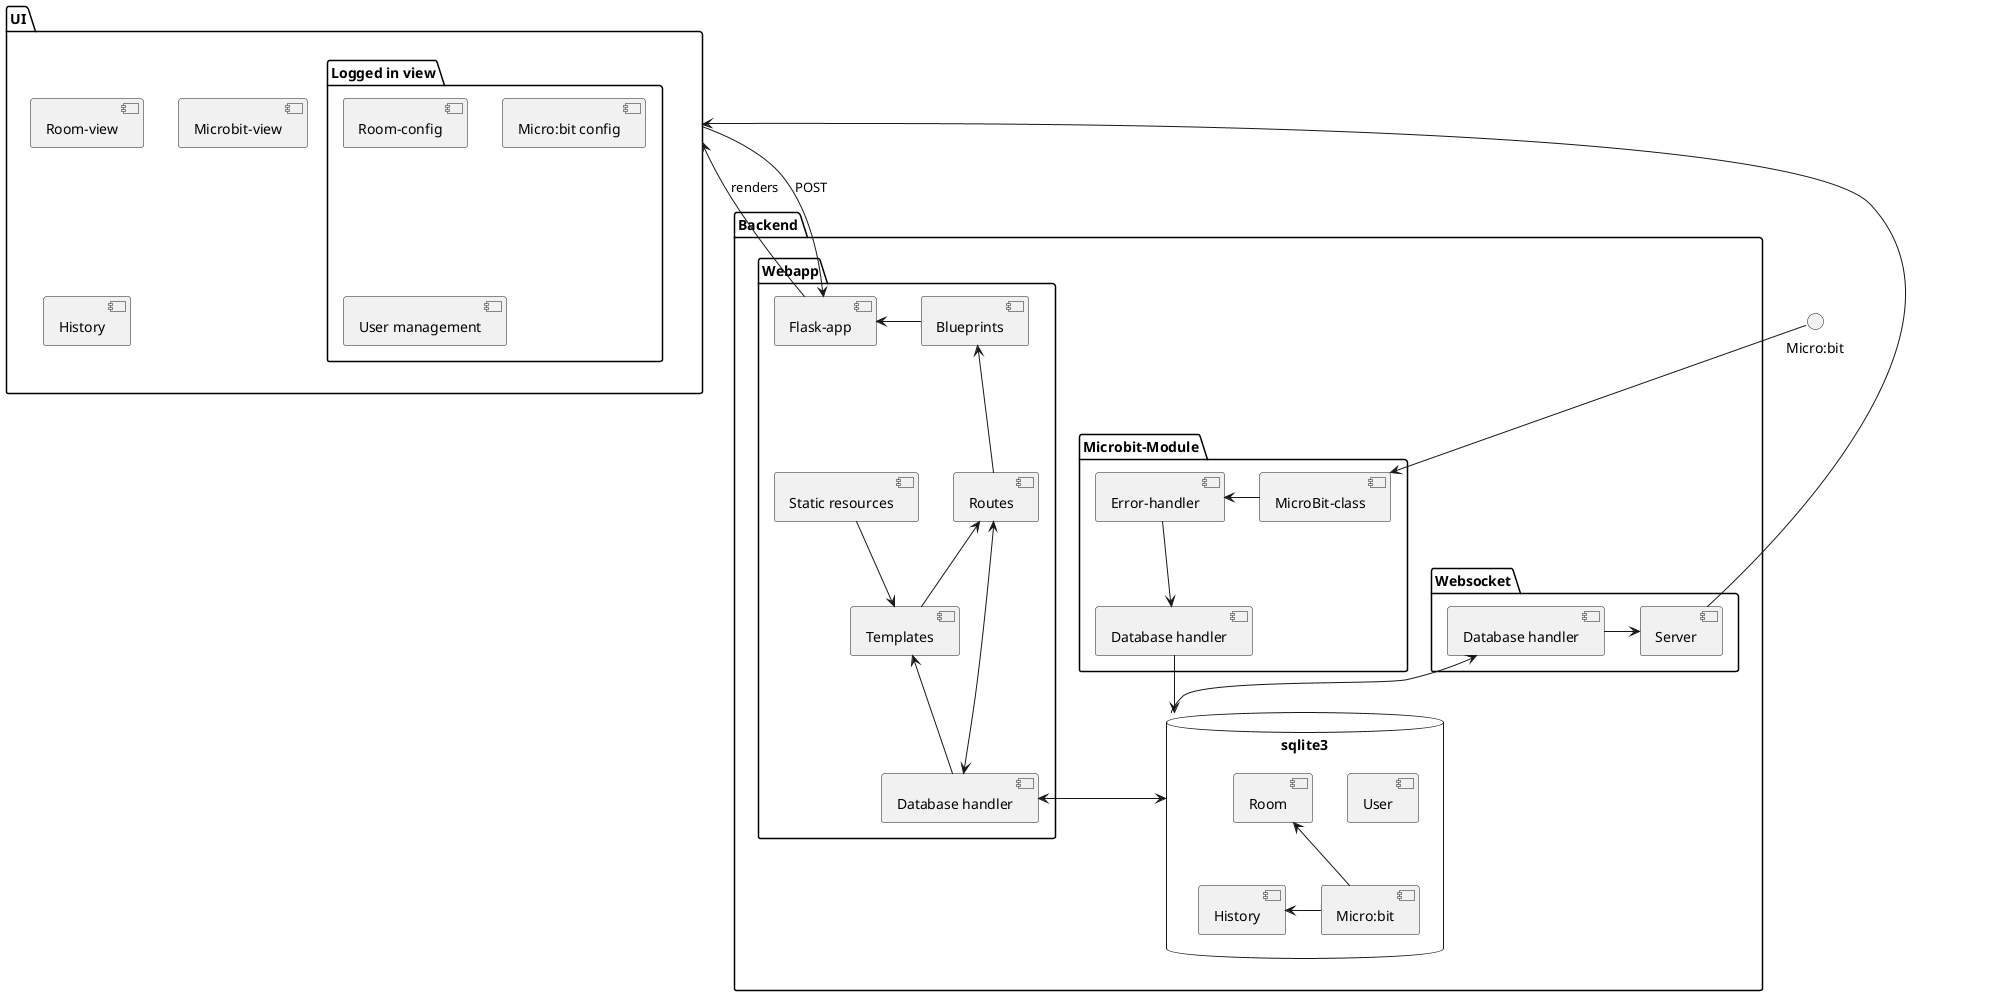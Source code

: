 @startuml

package UI{
    component "Room-view"
    component "Microbit-view"
    component "History"
    package "Logged in view" {
        component "Room-config"
        component "Micro:bit config"
        component "User management"
    }
}

package Backend {
    package "Webapp" {
        component "Flask-app" as flask
        component "Static resources" as SR
        component "Routes"
        component "Blueprints"
        component "Templates"
        component "Database handler" as WADB
    }

    package Websocket {
        component Server
        component "Database handler" as WSDB
    }

    package "Microbit-Module" as MM {
        component "MicroBit-class" as MBC
        component "Error-handler" as EH
        component "Database handler" as MMDB
    }
    database "sqlite3" {
        component User
        component Room
        component "Micro:bit"
        component History as dbhistory
    }
}
interface "Micro:bit" as MB

MB --> MBC
MMDB --> sqlite3
WADB <-> sqlite3
WSDB <-- sqlite3
UI <-- flask : renders
UI --> flask : POST 
Server --> UI
EH <- MBC
EH --> MMDB
WSDB -> Server
SR --> Templates
Routes <-- Templates
Blueprints <-- Routes
Templates <-- WADB
Routes <--> WADB
flask <- Blueprints

Room <-- [Micro:bit]
dbhistory <- [Micro:bit]

@enduml